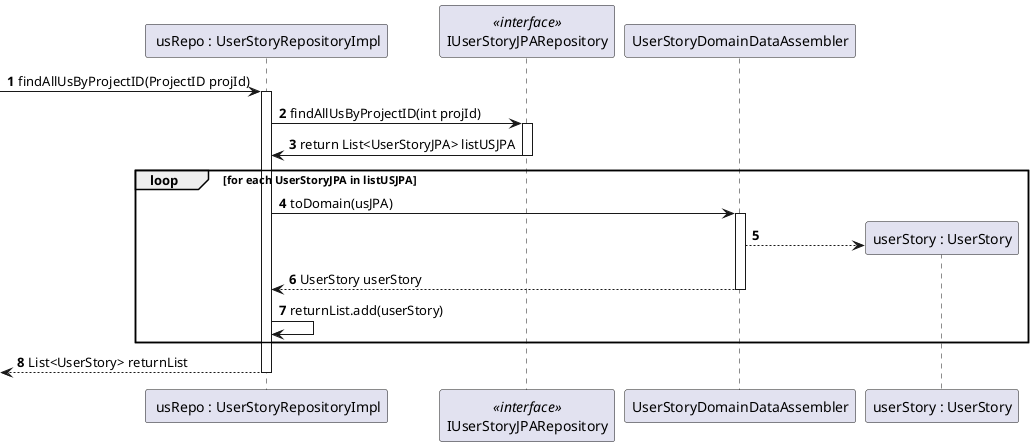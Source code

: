 @startuml
'https://plantuml.com/sequence-diagram

participant " usRepo : UserStoryRepositoryImpl" as usRepo
participant "IUserStoryJPARepository" as usJPARepo <<interface>>
participant "UserStoryDomainDataAssembler" as usAssembler



autonumber

[-> usRepo : findAllUsByProjectID(ProjectID projId)
activate usRepo
usRepo -> usJPARepo : findAllUsByProjectID(int projId)
activate usJPARepo
usRepo <- usJPARepo : return List<UserStoryJPA> listUSJPA
deactivate usJPARepo

loop for each UserStoryJPA in listUSJPA

usRepo -> usAssembler : toDomain(usJPA)
activate usAssembler
usAssembler-->"userStory : UserStory" ** :
usAssembler-->usRepo : UserStory userStory
deactivate usAssembler

usRepo -> usRepo : returnList.add(userStory)


end

[<-- usRepo : List<UserStory> returnList
deactivate usRepo

@enduml